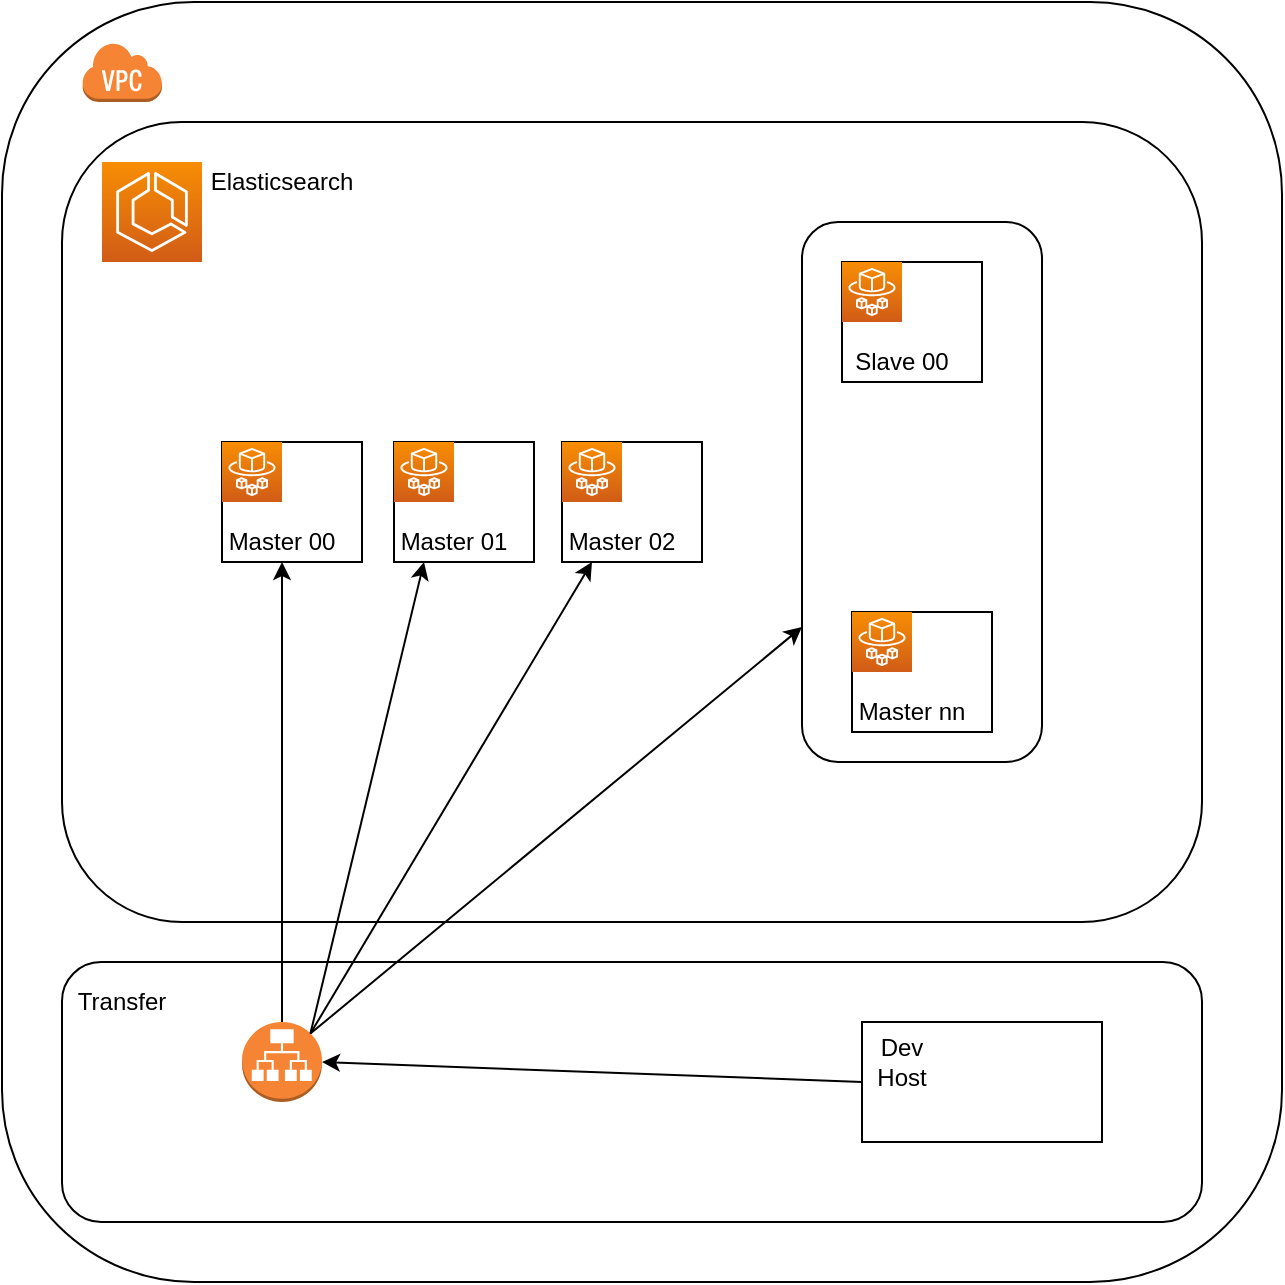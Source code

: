 <mxfile version="12.1.3" pages="1"><diagram id="ho21UCIbTy4WY8Fz2eqV" name="Seite-1"><mxGraphModel dx="958" dy="1232" grid="1" gridSize="10" guides="1" tooltips="1" connect="1" arrows="1" fold="1" page="1" pageScale="1" pageWidth="827" pageHeight="1169" math="0" shadow="0"><root><mxCell id="0"/><mxCell id="1" parent="0"/><mxCell id="-eNwuZ6ZEaSVP768sy70-1" value="" style="rounded=1;whiteSpace=wrap;html=1;" vertex="1" parent="1"><mxGeometry x="80" y="80" width="640" height="640" as="geometry"/></mxCell><mxCell id="-eNwuZ6ZEaSVP768sy70-5" value="" style="rounded=1;whiteSpace=wrap;html=1;" vertex="1" parent="1"><mxGeometry x="110" y="140" width="570" height="400" as="geometry"/></mxCell><mxCell id="-eNwuZ6ZEaSVP768sy70-19" value="" style="rounded=0;whiteSpace=wrap;html=1;" vertex="1" parent="1"><mxGeometry x="190" y="300" width="70" height="60" as="geometry"/></mxCell><mxCell id="-eNwuZ6ZEaSVP768sy70-3" value="" style="outlineConnect=0;dashed=0;verticalLabelPosition=bottom;verticalAlign=top;align=center;html=1;shape=mxgraph.aws3.virtual_private_cloud;fillColor=#F58534;gradientColor=none;" vertex="1" parent="1"><mxGeometry x="120" y="100" width="40" height="30" as="geometry"/></mxCell><mxCell id="-eNwuZ6ZEaSVP768sy70-4" value="" style="rounded=1;whiteSpace=wrap;html=1;" vertex="1" parent="1"><mxGeometry x="110" y="560" width="570" height="130" as="geometry"/></mxCell><mxCell id="-eNwuZ6ZEaSVP768sy70-6" value="Transfer" style="text;html=1;strokeColor=none;fillColor=none;align=center;verticalAlign=middle;whiteSpace=wrap;rounded=0;" vertex="1" parent="1"><mxGeometry x="120" y="570" width="40" height="20" as="geometry"/></mxCell><mxCell id="-eNwuZ6ZEaSVP768sy70-9" value="" style="outlineConnect=0;fontColor=#232F3E;gradientColor=#F78E04;gradientDirection=north;fillColor=#D05C17;strokeColor=#ffffff;dashed=0;verticalLabelPosition=bottom;verticalAlign=top;align=center;html=1;fontSize=12;fontStyle=0;aspect=fixed;shape=mxgraph.aws4.resourceIcon;resIcon=mxgraph.aws4.ecs;" vertex="1" parent="1"><mxGeometry x="130" y="160" width="50" height="50" as="geometry"/></mxCell><mxCell id="-eNwuZ6ZEaSVP768sy70-10" value="" style="outlineConnect=0;fontColor=#232F3E;gradientColor=#F78E04;gradientDirection=north;fillColor=#D05C17;strokeColor=#ffffff;dashed=0;verticalLabelPosition=bottom;verticalAlign=top;align=center;html=1;fontSize=12;fontStyle=0;aspect=fixed;shape=mxgraph.aws4.resourceIcon;resIcon=mxgraph.aws4.fargate;" vertex="1" parent="1"><mxGeometry x="190" y="300" width="30" height="30" as="geometry"/></mxCell><mxCell id="-eNwuZ6ZEaSVP768sy70-11" value="" style="outlineConnect=0;fontColor=#232F3E;gradientColor=#F78E04;gradientDirection=north;fillColor=#D05C17;strokeColor=#ffffff;dashed=0;verticalLabelPosition=bottom;verticalAlign=top;align=center;html=1;fontSize=12;fontStyle=0;aspect=fixed;shape=mxgraph.aws4.resourceIcon;resIcon=mxgraph.aws4.fargate;" vertex="1" parent="1"><mxGeometry x="190" y="300" width="30" height="30" as="geometry"/></mxCell><mxCell id="-eNwuZ6ZEaSVP768sy70-17" value="" style="rounded=0;whiteSpace=wrap;html=1;" vertex="1" parent="1"><mxGeometry x="510" y="590" width="120" height="60" as="geometry"/></mxCell><mxCell id="-eNwuZ6ZEaSVP768sy70-18" value="Dev Host" style="text;html=1;strokeColor=none;fillColor=none;align=center;verticalAlign=middle;whiteSpace=wrap;rounded=0;" vertex="1" parent="1"><mxGeometry x="510" y="600" width="40" height="20" as="geometry"/></mxCell><mxCell id="-eNwuZ6ZEaSVP768sy70-20" value="Elasticsearch" style="text;html=1;strokeColor=none;fillColor=none;align=center;verticalAlign=middle;whiteSpace=wrap;rounded=0;" vertex="1" parent="1"><mxGeometry x="200" y="160" width="40" height="20" as="geometry"/></mxCell><mxCell id="-eNwuZ6ZEaSVP768sy70-21" value="Master 00" style="text;html=1;strokeColor=none;fillColor=none;align=center;verticalAlign=middle;whiteSpace=wrap;rounded=0;" vertex="1" parent="1"><mxGeometry x="190" y="340" width="60" height="20" as="geometry"/></mxCell><mxCell id="-eNwuZ6ZEaSVP768sy70-26" value="" style="rounded=0;whiteSpace=wrap;html=1;" vertex="1" parent="1"><mxGeometry x="276" y="300" width="70" height="60" as="geometry"/></mxCell><mxCell id="-eNwuZ6ZEaSVP768sy70-27" value="" style="outlineConnect=0;fontColor=#232F3E;gradientColor=#F78E04;gradientDirection=north;fillColor=#D05C17;strokeColor=#ffffff;dashed=0;verticalLabelPosition=bottom;verticalAlign=top;align=center;html=1;fontSize=12;fontStyle=0;aspect=fixed;shape=mxgraph.aws4.resourceIcon;resIcon=mxgraph.aws4.fargate;" vertex="1" parent="1"><mxGeometry x="276" y="300" width="30" height="30" as="geometry"/></mxCell><mxCell id="-eNwuZ6ZEaSVP768sy70-28" value="Master 01" style="text;html=1;strokeColor=none;fillColor=none;align=center;verticalAlign=middle;whiteSpace=wrap;rounded=0;" vertex="1" parent="1"><mxGeometry x="276" y="340" width="60" height="20" as="geometry"/></mxCell><mxCell id="-eNwuZ6ZEaSVP768sy70-29" value="" style="rounded=0;whiteSpace=wrap;html=1;" vertex="1" parent="1"><mxGeometry x="360" y="300" width="70" height="60" as="geometry"/></mxCell><mxCell id="-eNwuZ6ZEaSVP768sy70-30" value="" style="outlineConnect=0;fontColor=#232F3E;gradientColor=#F78E04;gradientDirection=north;fillColor=#D05C17;strokeColor=#ffffff;dashed=0;verticalLabelPosition=bottom;verticalAlign=top;align=center;html=1;fontSize=12;fontStyle=0;aspect=fixed;shape=mxgraph.aws4.resourceIcon;resIcon=mxgraph.aws4.fargate;" vertex="1" parent="1"><mxGeometry x="360" y="300" width="30" height="30" as="geometry"/></mxCell><mxCell id="-eNwuZ6ZEaSVP768sy70-31" value="Master 02" style="text;html=1;strokeColor=none;fillColor=none;align=center;verticalAlign=middle;whiteSpace=wrap;rounded=0;" vertex="1" parent="1"><mxGeometry x="360" y="340" width="60" height="20" as="geometry"/></mxCell><mxCell id="-eNwuZ6ZEaSVP768sy70-32" value="" style="rounded=1;whiteSpace=wrap;html=1;" vertex="1" parent="1"><mxGeometry x="480" y="190" width="120" height="270" as="geometry"/></mxCell><mxCell id="-eNwuZ6ZEaSVP768sy70-33" value="" style="rounded=0;whiteSpace=wrap;html=1;" vertex="1" parent="1"><mxGeometry x="500" y="210" width="70" height="60" as="geometry"/></mxCell><mxCell id="-eNwuZ6ZEaSVP768sy70-34" value="" style="outlineConnect=0;fontColor=#232F3E;gradientColor=#F78E04;gradientDirection=north;fillColor=#D05C17;strokeColor=#ffffff;dashed=0;verticalLabelPosition=bottom;verticalAlign=top;align=center;html=1;fontSize=12;fontStyle=0;aspect=fixed;shape=mxgraph.aws4.resourceIcon;resIcon=mxgraph.aws4.fargate;" vertex="1" parent="1"><mxGeometry x="500" y="210" width="30" height="30" as="geometry"/></mxCell><mxCell id="-eNwuZ6ZEaSVP768sy70-35" value="Slave 00" style="text;html=1;strokeColor=none;fillColor=none;align=center;verticalAlign=middle;whiteSpace=wrap;rounded=0;" vertex="1" parent="1"><mxGeometry x="500" y="250" width="60" height="20" as="geometry"/></mxCell><mxCell id="-eNwuZ6ZEaSVP768sy70-36" value="" style="rounded=0;whiteSpace=wrap;html=1;" vertex="1" parent="1"><mxGeometry x="505" y="385" width="70" height="60" as="geometry"/></mxCell><mxCell id="-eNwuZ6ZEaSVP768sy70-37" value="" style="outlineConnect=0;fontColor=#232F3E;gradientColor=#F78E04;gradientDirection=north;fillColor=#D05C17;strokeColor=#ffffff;dashed=0;verticalLabelPosition=bottom;verticalAlign=top;align=center;html=1;fontSize=12;fontStyle=0;aspect=fixed;shape=mxgraph.aws4.resourceIcon;resIcon=mxgraph.aws4.fargate;" vertex="1" parent="1"><mxGeometry x="505" y="385" width="30" height="30" as="geometry"/></mxCell><mxCell id="-eNwuZ6ZEaSVP768sy70-38" value="Master nn" style="text;html=1;strokeColor=none;fillColor=none;align=center;verticalAlign=middle;whiteSpace=wrap;rounded=0;" vertex="1" parent="1"><mxGeometry x="505" y="425" width="60" height="20" as="geometry"/></mxCell><mxCell id="-eNwuZ6ZEaSVP768sy70-39" value="" style="outlineConnect=0;dashed=0;verticalLabelPosition=bottom;verticalAlign=top;align=center;html=1;shape=mxgraph.aws3.application_load_balancer;fillColor=#F58534;gradientColor=none;" vertex="1" parent="1"><mxGeometry x="200" y="590" width="40" height="40" as="geometry"/></mxCell><mxCell id="-eNwuZ6ZEaSVP768sy70-40" value="" style="endArrow=classic;html=1;entryX=1;entryY=0.5;entryDx=0;entryDy=0;entryPerimeter=0;exitX=0;exitY=0.5;exitDx=0;exitDy=0;" edge="1" parent="1" source="-eNwuZ6ZEaSVP768sy70-17" target="-eNwuZ6ZEaSVP768sy70-39"><mxGeometry width="50" height="50" relative="1" as="geometry"><mxPoint x="80" y="790" as="sourcePoint"/><mxPoint x="130" y="740" as="targetPoint"/></mxGeometry></mxCell><mxCell id="-eNwuZ6ZEaSVP768sy70-41" value="" style="endArrow=classic;html=1;entryX=0.5;entryY=1;entryDx=0;entryDy=0;exitX=0.5;exitY=0;exitDx=0;exitDy=0;exitPerimeter=0;" edge="1" parent="1" source="-eNwuZ6ZEaSVP768sy70-39" target="-eNwuZ6ZEaSVP768sy70-21"><mxGeometry width="50" height="50" relative="1" as="geometry"><mxPoint x="80" y="790" as="sourcePoint"/><mxPoint x="130" y="740" as="targetPoint"/></mxGeometry></mxCell><mxCell id="-eNwuZ6ZEaSVP768sy70-43" value="" style="endArrow=classic;html=1;entryX=0.25;entryY=1;entryDx=0;entryDy=0;exitX=0.855;exitY=0.145;exitDx=0;exitDy=0;exitPerimeter=0;" edge="1" parent="1" source="-eNwuZ6ZEaSVP768sy70-39" target="-eNwuZ6ZEaSVP768sy70-28"><mxGeometry width="50" height="50" relative="1" as="geometry"><mxPoint x="80" y="790" as="sourcePoint"/><mxPoint x="130" y="740" as="targetPoint"/></mxGeometry></mxCell><mxCell id="-eNwuZ6ZEaSVP768sy70-44" value="" style="endArrow=classic;html=1;entryX=0.25;entryY=1;entryDx=0;entryDy=0;exitX=0.855;exitY=0.145;exitDx=0;exitDy=0;exitPerimeter=0;" edge="1" parent="1" source="-eNwuZ6ZEaSVP768sy70-39" target="-eNwuZ6ZEaSVP768sy70-31"><mxGeometry width="50" height="50" relative="1" as="geometry"><mxPoint x="80" y="790" as="sourcePoint"/><mxPoint x="130" y="740" as="targetPoint"/></mxGeometry></mxCell><mxCell id="-eNwuZ6ZEaSVP768sy70-45" value="" style="endArrow=classic;html=1;entryX=0;entryY=0.75;entryDx=0;entryDy=0;exitX=0.855;exitY=0.145;exitDx=0;exitDy=0;exitPerimeter=0;" edge="1" parent="1" source="-eNwuZ6ZEaSVP768sy70-39" target="-eNwuZ6ZEaSVP768sy70-32"><mxGeometry width="50" height="50" relative="1" as="geometry"><mxPoint x="80" y="790" as="sourcePoint"/><mxPoint x="130" y="740" as="targetPoint"/></mxGeometry></mxCell></root></mxGraphModel></diagram></mxfile>